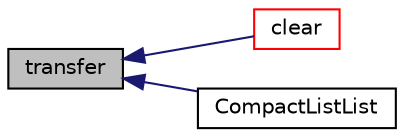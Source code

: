 digraph "transfer"
{
  bgcolor="transparent";
  edge [fontname="Helvetica",fontsize="10",labelfontname="Helvetica",labelfontsize="10"];
  node [fontname="Helvetica",fontsize="10",shape=record];
  rankdir="LR";
  Node1 [label="transfer",height=0.2,width=0.4,color="black", fillcolor="grey75", style="filled", fontcolor="black"];
  Node1 -> Node2 [dir="back",color="midnightblue",fontsize="10",style="solid",fontname="Helvetica"];
  Node2 [label="clear",height=0.2,width=0.4,color="red",URL="$a00324.html#ac8bb3912a3ce86b15842e79d0b421204",tooltip="Clear the CompactListList, i.e. set sizes to zero. "];
  Node1 -> Node3 [dir="back",color="midnightblue",fontsize="10",style="solid",fontname="Helvetica"];
  Node3 [label="CompactListList",height=0.2,width=0.4,color="black",URL="$a00324.html#a2ef1d423f773c6712404b94c3b0e8c3f",tooltip="Construct by transferring the parameter contents. "];
}
